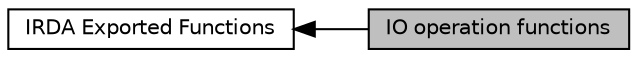 digraph "IO operation functions"
{
  edge [fontname="Helvetica",fontsize="10",labelfontname="Helvetica",labelfontsize="10"];
  node [fontname="Helvetica",fontsize="10",shape=record];
  rankdir=LR;
  Node0 [label="IO operation functions",height=0.2,width=0.4,color="black", fillcolor="grey75", style="filled", fontcolor="black"];
  Node1 [label="IRDA Exported Functions",height=0.2,width=0.4,color="black", fillcolor="white", style="filled",URL="$group___i_r_d_a___exported___functions.html"];
  Node1->Node0 [shape=plaintext, dir="back", style="solid"];
}

